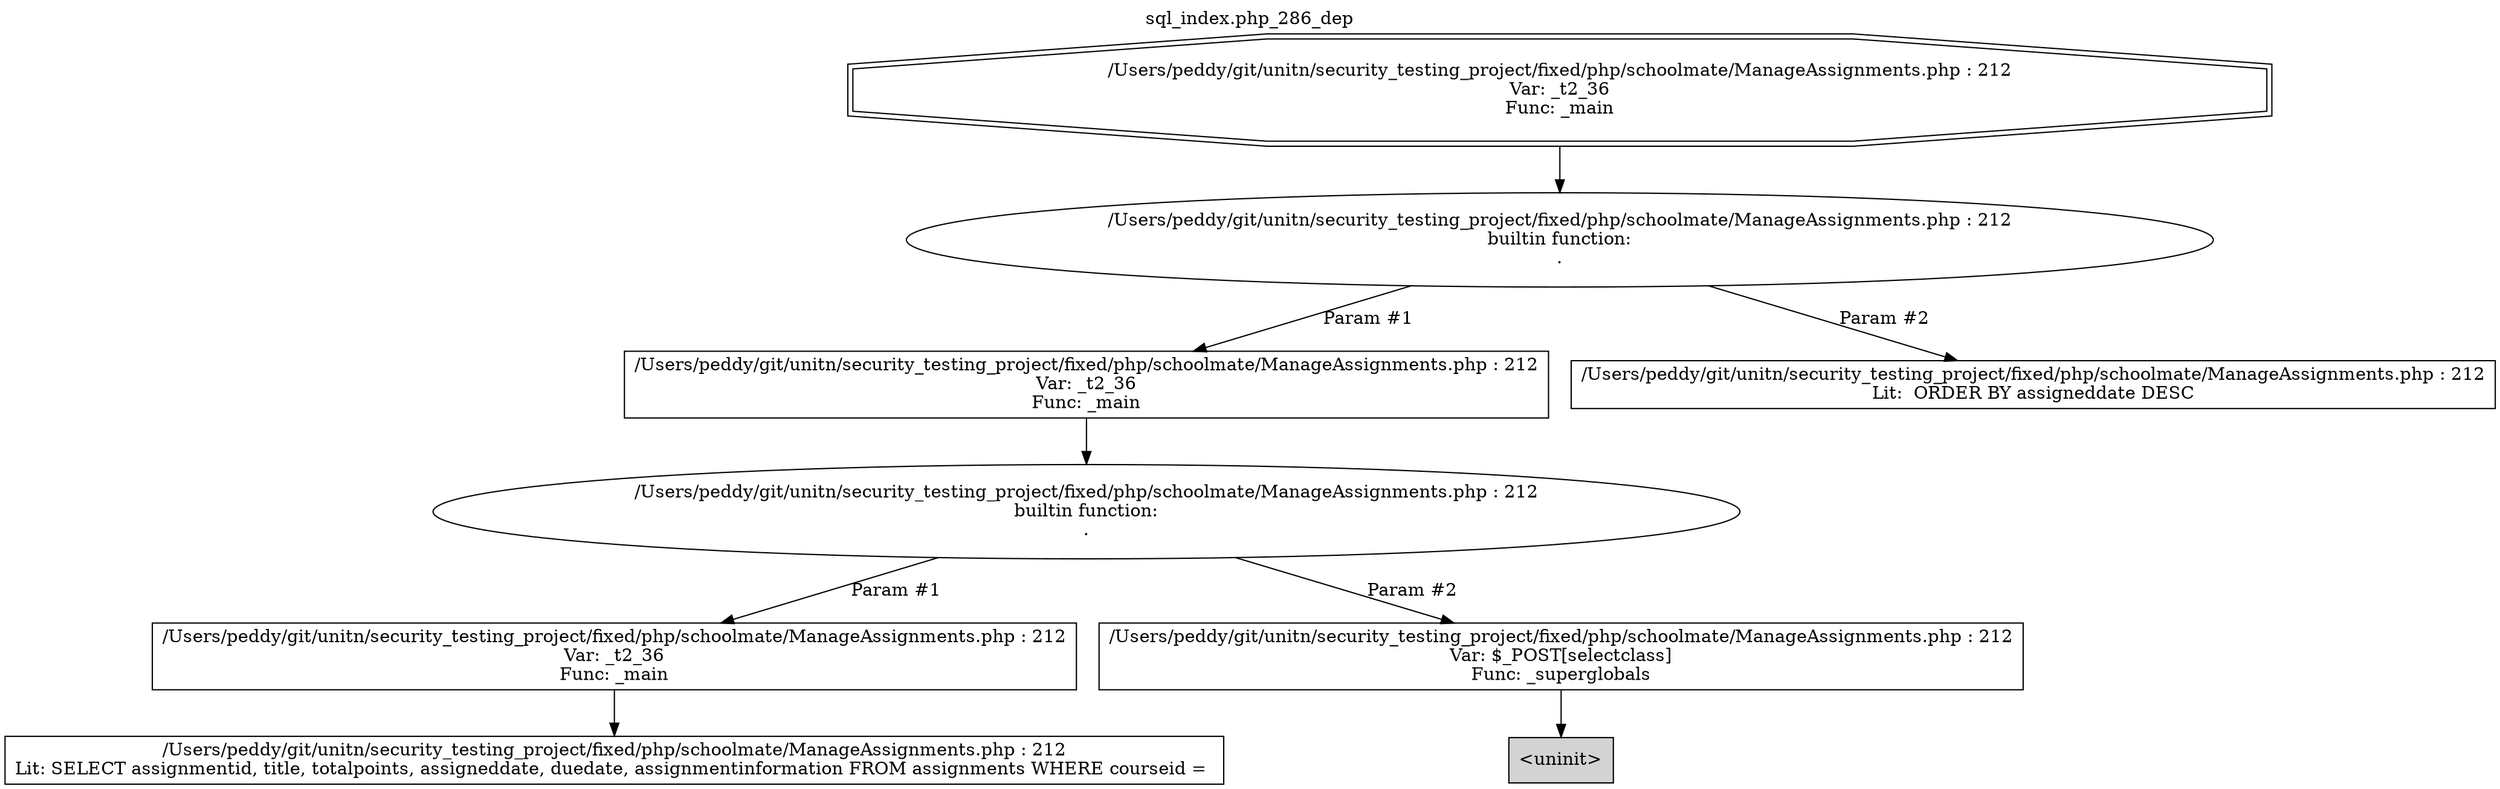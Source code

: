 digraph cfg {
  label="sql_index.php_286_dep";
  labelloc=t;
  n1 [shape=doubleoctagon, label="/Users/peddy/git/unitn/security_testing_project/fixed/php/schoolmate/ManageAssignments.php : 212\nVar: _t2_36\nFunc: _main\n"];
  n2 [shape=ellipse, label="/Users/peddy/git/unitn/security_testing_project/fixed/php/schoolmate/ManageAssignments.php : 212\nbuiltin function:\n.\n"];
  n3 [shape=box, label="/Users/peddy/git/unitn/security_testing_project/fixed/php/schoolmate/ManageAssignments.php : 212\nVar: _t2_36\nFunc: _main\n"];
  n4 [shape=ellipse, label="/Users/peddy/git/unitn/security_testing_project/fixed/php/schoolmate/ManageAssignments.php : 212\nbuiltin function:\n.\n"];
  n5 [shape=box, label="/Users/peddy/git/unitn/security_testing_project/fixed/php/schoolmate/ManageAssignments.php : 212\nVar: _t2_36\nFunc: _main\n"];
  n6 [shape=box, label="/Users/peddy/git/unitn/security_testing_project/fixed/php/schoolmate/ManageAssignments.php : 212\nLit: SELECT assignmentid, title, totalpoints, assigneddate, duedate, assignmentinformation FROM assignments WHERE courseid = \n"];
  n7 [shape=box, label="/Users/peddy/git/unitn/security_testing_project/fixed/php/schoolmate/ManageAssignments.php : 212\nVar: $_POST[selectclass]\nFunc: _superglobals\n"];
  n8 [shape=box, label="<uninit>",style=filled];
  n9 [shape=box, label="/Users/peddy/git/unitn/security_testing_project/fixed/php/schoolmate/ManageAssignments.php : 212\nLit:  ORDER BY assigneddate DESC\n"];
  n1 -> n2;
  n3 -> n4;
  n5 -> n6;
  n4 -> n5[label="Param #1"];
  n4 -> n7[label="Param #2"];
  n7 -> n8;
  n2 -> n3[label="Param #1"];
  n2 -> n9[label="Param #2"];
}
